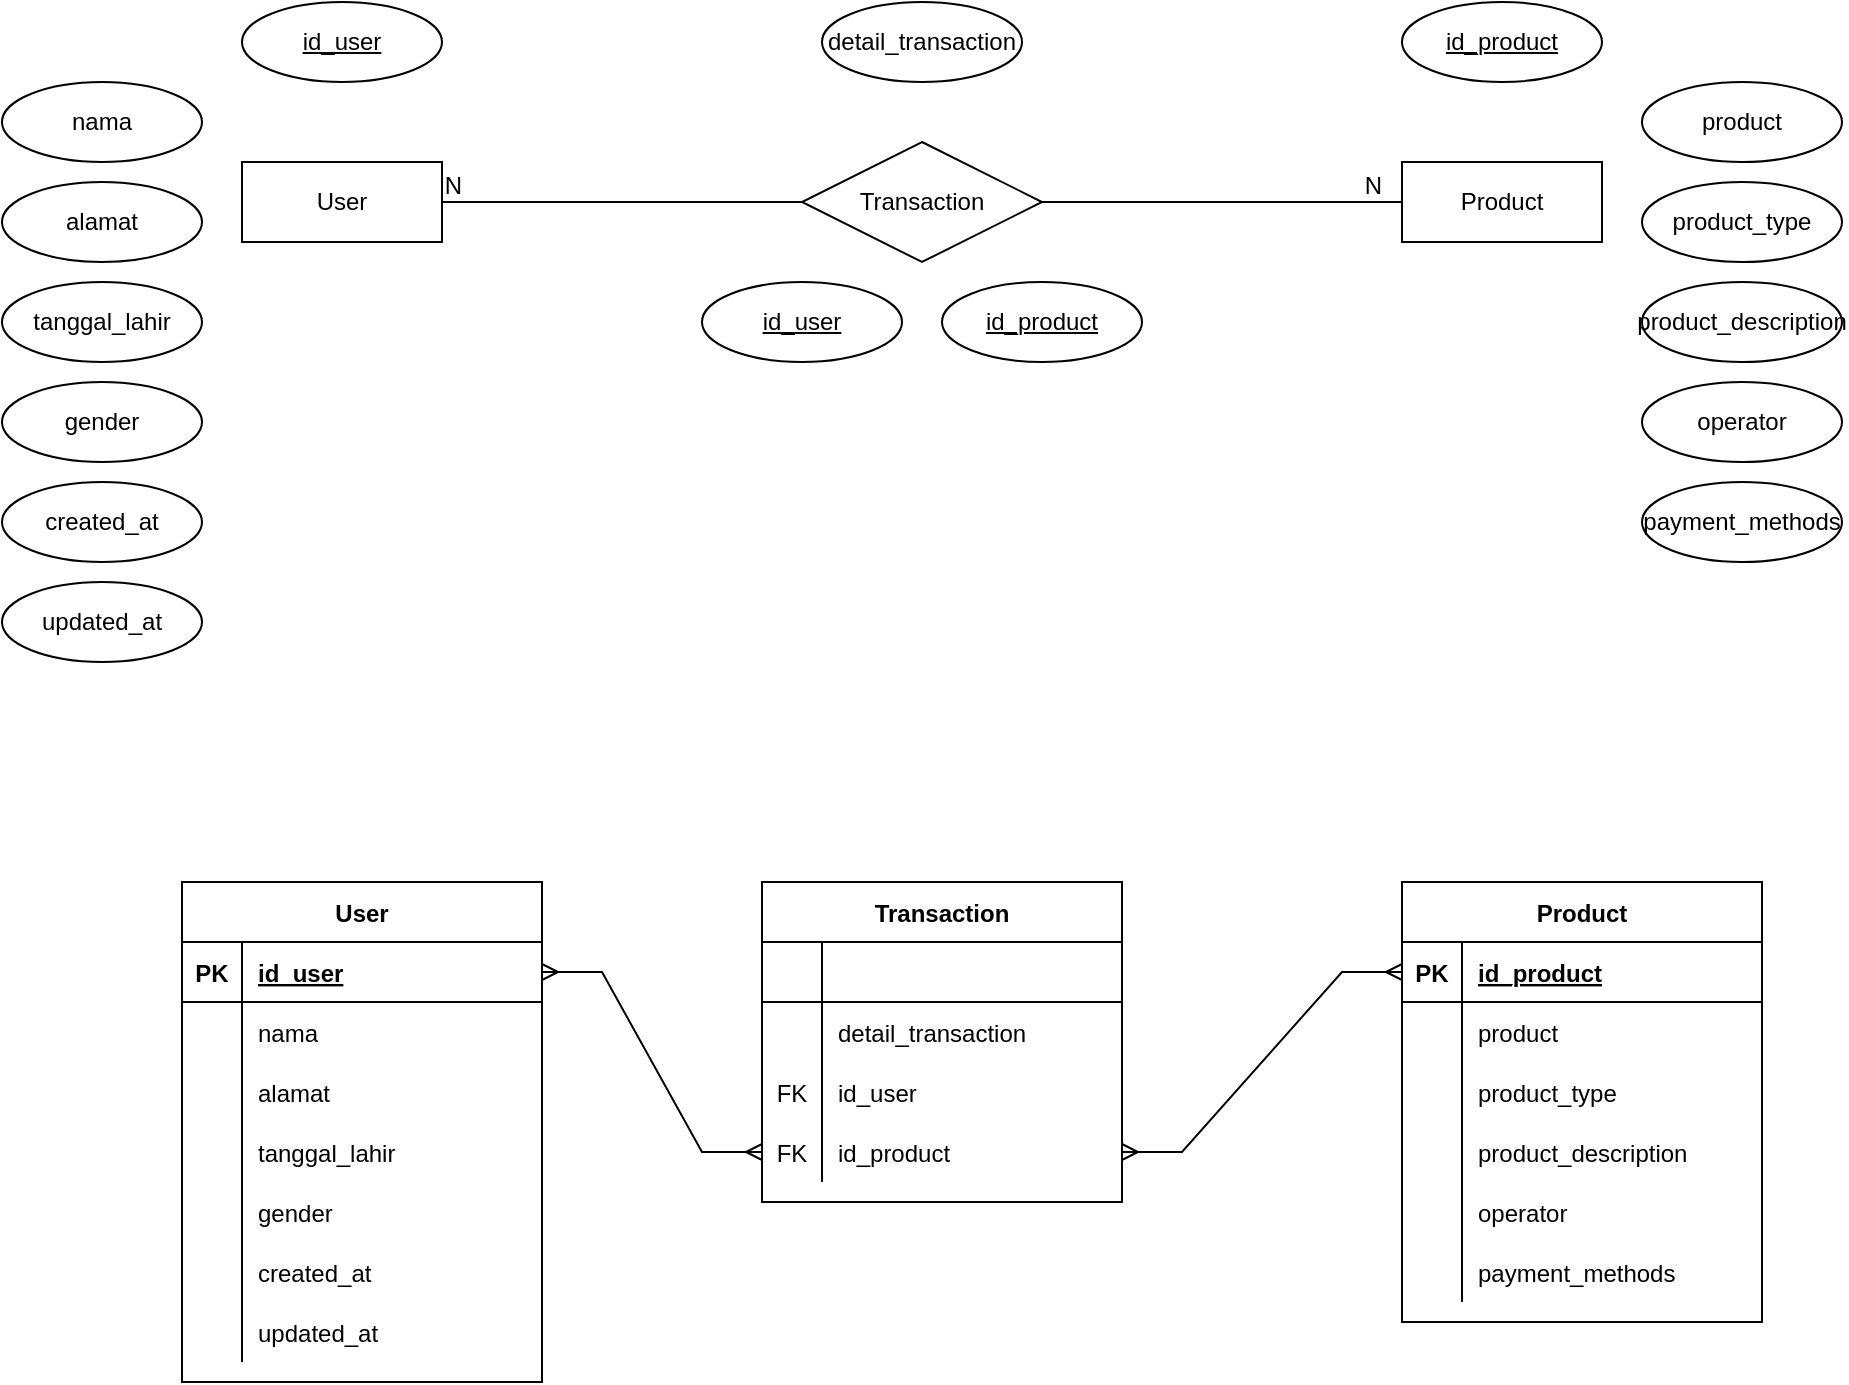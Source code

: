 <mxfile version="17.1.0" type="github">
  <diagram id="R2lEEEUBdFMjLlhIrx00" name="Page-1">
    <mxGraphModel dx="1614" dy="913" grid="1" gridSize="10" guides="1" tooltips="1" connect="1" arrows="1" fold="1" page="1" pageScale="1" pageWidth="850" pageHeight="1100" math="0" shadow="0" extFonts="Permanent Marker^https://fonts.googleapis.com/css?family=Permanent+Marker">
      <root>
        <mxCell id="0" />
        <mxCell id="1" parent="0" />
        <mxCell id="aikTMWKfpQfTaXULuV1q-1" value="User" style="whiteSpace=wrap;html=1;align=center;" vertex="1" parent="1">
          <mxGeometry x="60" y="240" width="100" height="40" as="geometry" />
        </mxCell>
        <mxCell id="aikTMWKfpQfTaXULuV1q-2" value="Product" style="whiteSpace=wrap;html=1;align=center;" vertex="1" parent="1">
          <mxGeometry x="640" y="240" width="100" height="40" as="geometry" />
        </mxCell>
        <mxCell id="aikTMWKfpQfTaXULuV1q-4" value="nama" style="ellipse;whiteSpace=wrap;html=1;align=center;" vertex="1" parent="1">
          <mxGeometry x="-60" y="200" width="100" height="40" as="geometry" />
        </mxCell>
        <mxCell id="aikTMWKfpQfTaXULuV1q-5" value="id_user" style="ellipse;whiteSpace=wrap;html=1;align=center;fontStyle=4;" vertex="1" parent="1">
          <mxGeometry x="60" y="160" width="100" height="40" as="geometry" />
        </mxCell>
        <mxCell id="aikTMWKfpQfTaXULuV1q-6" value="id_user" style="ellipse;whiteSpace=wrap;html=1;align=center;fontStyle=4;" vertex="1" parent="1">
          <mxGeometry x="290" y="300" width="100" height="40" as="geometry" />
        </mxCell>
        <mxCell id="aikTMWKfpQfTaXULuV1q-7" value="id_product" style="ellipse;whiteSpace=wrap;html=1;align=center;fontStyle=4;" vertex="1" parent="1">
          <mxGeometry x="640" y="160" width="100" height="40" as="geometry" />
        </mxCell>
        <mxCell id="aikTMWKfpQfTaXULuV1q-8" value="id_product" style="ellipse;whiteSpace=wrap;html=1;align=center;fontStyle=4;" vertex="1" parent="1">
          <mxGeometry x="410" y="300" width="100" height="40" as="geometry" />
        </mxCell>
        <mxCell id="aikTMWKfpQfTaXULuV1q-9" value="" style="endArrow=none;html=1;rounded=0;exitX=1;exitY=0.5;exitDx=0;exitDy=0;entryX=0;entryY=0.5;entryDx=0;entryDy=0;" edge="1" parent="1" source="aikTMWKfpQfTaXULuV1q-22" target="aikTMWKfpQfTaXULuV1q-2">
          <mxGeometry relative="1" as="geometry">
            <mxPoint x="450" y="260" as="sourcePoint" />
            <mxPoint x="580" y="260" as="targetPoint" />
          </mxGeometry>
        </mxCell>
        <mxCell id="aikTMWKfpQfTaXULuV1q-10" value="N" style="resizable=0;html=1;align=right;verticalAlign=bottom;" connectable="0" vertex="1" parent="aikTMWKfpQfTaXULuV1q-9">
          <mxGeometry x="1" relative="1" as="geometry">
            <mxPoint x="-10" as="offset" />
          </mxGeometry>
        </mxCell>
        <mxCell id="aikTMWKfpQfTaXULuV1q-11" value="" style="endArrow=none;html=1;rounded=0;entryX=0;entryY=0.5;entryDx=0;entryDy=0;exitX=1;exitY=0.5;exitDx=0;exitDy=0;" edge="1" parent="1" source="aikTMWKfpQfTaXULuV1q-1" target="aikTMWKfpQfTaXULuV1q-22">
          <mxGeometry relative="1" as="geometry">
            <mxPoint x="190" y="260" as="sourcePoint" />
            <mxPoint x="350" y="259.58" as="targetPoint" />
          </mxGeometry>
        </mxCell>
        <mxCell id="aikTMWKfpQfTaXULuV1q-12" value="N" style="resizable=0;html=1;align=right;verticalAlign=bottom;" connectable="0" vertex="1" parent="aikTMWKfpQfTaXULuV1q-11">
          <mxGeometry x="1" relative="1" as="geometry">
            <mxPoint x="-170" as="offset" />
          </mxGeometry>
        </mxCell>
        <mxCell id="aikTMWKfpQfTaXULuV1q-13" value="product_type" style="ellipse;whiteSpace=wrap;html=1;align=center;" vertex="1" parent="1">
          <mxGeometry x="760" y="250" width="100" height="40" as="geometry" />
        </mxCell>
        <mxCell id="aikTMWKfpQfTaXULuV1q-14" value="product_description" style="ellipse;whiteSpace=wrap;html=1;align=center;" vertex="1" parent="1">
          <mxGeometry x="760" y="300" width="100" height="40" as="geometry" />
        </mxCell>
        <mxCell id="aikTMWKfpQfTaXULuV1q-15" value="operator" style="ellipse;whiteSpace=wrap;html=1;align=center;" vertex="1" parent="1">
          <mxGeometry x="760" y="350" width="100" height="40" as="geometry" />
        </mxCell>
        <mxCell id="aikTMWKfpQfTaXULuV1q-16" value="payment_methods" style="ellipse;whiteSpace=wrap;html=1;align=center;" vertex="1" parent="1">
          <mxGeometry x="760" y="400" width="100" height="40" as="geometry" />
        </mxCell>
        <mxCell id="aikTMWKfpQfTaXULuV1q-17" value="alamat" style="ellipse;whiteSpace=wrap;html=1;align=center;" vertex="1" parent="1">
          <mxGeometry x="-60" y="250" width="100" height="40" as="geometry" />
        </mxCell>
        <mxCell id="aikTMWKfpQfTaXULuV1q-18" value="tanggal_lahir" style="ellipse;whiteSpace=wrap;html=1;align=center;" vertex="1" parent="1">
          <mxGeometry x="-60" y="300" width="100" height="40" as="geometry" />
        </mxCell>
        <mxCell id="aikTMWKfpQfTaXULuV1q-19" value="gender" style="ellipse;whiteSpace=wrap;html=1;align=center;" vertex="1" parent="1">
          <mxGeometry x="-60" y="350" width="100" height="40" as="geometry" />
        </mxCell>
        <mxCell id="aikTMWKfpQfTaXULuV1q-20" value="created_at" style="ellipse;whiteSpace=wrap;html=1;align=center;" vertex="1" parent="1">
          <mxGeometry x="-60" y="400" width="100" height="40" as="geometry" />
        </mxCell>
        <mxCell id="aikTMWKfpQfTaXULuV1q-21" value="updated_at" style="ellipse;whiteSpace=wrap;html=1;align=center;" vertex="1" parent="1">
          <mxGeometry x="-60" y="450" width="100" height="40" as="geometry" />
        </mxCell>
        <mxCell id="aikTMWKfpQfTaXULuV1q-22" value="Transaction" style="shape=rhombus;perimeter=rhombusPerimeter;whiteSpace=wrap;html=1;align=center;" vertex="1" parent="1">
          <mxGeometry x="340" y="230" width="120" height="60" as="geometry" />
        </mxCell>
        <mxCell id="aikTMWKfpQfTaXULuV1q-23" value="detail_transaction" style="ellipse;whiteSpace=wrap;html=1;align=center;" vertex="1" parent="1">
          <mxGeometry x="350" y="160" width="100" height="40" as="geometry" />
        </mxCell>
        <mxCell id="aikTMWKfpQfTaXULuV1q-24" value="User" style="shape=table;startSize=30;container=1;collapsible=1;childLayout=tableLayout;fixedRows=1;rowLines=0;fontStyle=1;align=center;resizeLast=1;" vertex="1" parent="1">
          <mxGeometry x="30" y="600" width="180" height="250" as="geometry" />
        </mxCell>
        <mxCell id="aikTMWKfpQfTaXULuV1q-25" value="" style="shape=tableRow;horizontal=0;startSize=0;swimlaneHead=0;swimlaneBody=0;fillColor=none;collapsible=0;dropTarget=0;points=[[0,0.5],[1,0.5]];portConstraint=eastwest;top=0;left=0;right=0;bottom=1;" vertex="1" parent="aikTMWKfpQfTaXULuV1q-24">
          <mxGeometry y="30" width="180" height="30" as="geometry" />
        </mxCell>
        <mxCell id="aikTMWKfpQfTaXULuV1q-26" value="PK" style="shape=partialRectangle;connectable=0;fillColor=none;top=0;left=0;bottom=0;right=0;fontStyle=1;overflow=hidden;" vertex="1" parent="aikTMWKfpQfTaXULuV1q-25">
          <mxGeometry width="30" height="30" as="geometry">
            <mxRectangle width="30" height="30" as="alternateBounds" />
          </mxGeometry>
        </mxCell>
        <mxCell id="aikTMWKfpQfTaXULuV1q-27" value="id_user" style="shape=partialRectangle;connectable=0;fillColor=none;top=0;left=0;bottom=0;right=0;align=left;spacingLeft=6;fontStyle=5;overflow=hidden;" vertex="1" parent="aikTMWKfpQfTaXULuV1q-25">
          <mxGeometry x="30" width="150" height="30" as="geometry">
            <mxRectangle width="150" height="30" as="alternateBounds" />
          </mxGeometry>
        </mxCell>
        <mxCell id="aikTMWKfpQfTaXULuV1q-28" value="" style="shape=tableRow;horizontal=0;startSize=0;swimlaneHead=0;swimlaneBody=0;fillColor=none;collapsible=0;dropTarget=0;points=[[0,0.5],[1,0.5]];portConstraint=eastwest;top=0;left=0;right=0;bottom=0;" vertex="1" parent="aikTMWKfpQfTaXULuV1q-24">
          <mxGeometry y="60" width="180" height="30" as="geometry" />
        </mxCell>
        <mxCell id="aikTMWKfpQfTaXULuV1q-29" value="" style="shape=partialRectangle;connectable=0;fillColor=none;top=0;left=0;bottom=0;right=0;editable=1;overflow=hidden;" vertex="1" parent="aikTMWKfpQfTaXULuV1q-28">
          <mxGeometry width="30" height="30" as="geometry">
            <mxRectangle width="30" height="30" as="alternateBounds" />
          </mxGeometry>
        </mxCell>
        <mxCell id="aikTMWKfpQfTaXULuV1q-30" value="nama" style="shape=partialRectangle;connectable=0;fillColor=none;top=0;left=0;bottom=0;right=0;align=left;spacingLeft=6;overflow=hidden;" vertex="1" parent="aikTMWKfpQfTaXULuV1q-28">
          <mxGeometry x="30" width="150" height="30" as="geometry">
            <mxRectangle width="150" height="30" as="alternateBounds" />
          </mxGeometry>
        </mxCell>
        <mxCell id="aikTMWKfpQfTaXULuV1q-31" value="" style="shape=tableRow;horizontal=0;startSize=0;swimlaneHead=0;swimlaneBody=0;fillColor=none;collapsible=0;dropTarget=0;points=[[0,0.5],[1,0.5]];portConstraint=eastwest;top=0;left=0;right=0;bottom=0;" vertex="1" parent="aikTMWKfpQfTaXULuV1q-24">
          <mxGeometry y="90" width="180" height="30" as="geometry" />
        </mxCell>
        <mxCell id="aikTMWKfpQfTaXULuV1q-32" value="" style="shape=partialRectangle;connectable=0;fillColor=none;top=0;left=0;bottom=0;right=0;editable=1;overflow=hidden;" vertex="1" parent="aikTMWKfpQfTaXULuV1q-31">
          <mxGeometry width="30" height="30" as="geometry">
            <mxRectangle width="30" height="30" as="alternateBounds" />
          </mxGeometry>
        </mxCell>
        <mxCell id="aikTMWKfpQfTaXULuV1q-33" value="alamat" style="shape=partialRectangle;connectable=0;fillColor=none;top=0;left=0;bottom=0;right=0;align=left;spacingLeft=6;overflow=hidden;" vertex="1" parent="aikTMWKfpQfTaXULuV1q-31">
          <mxGeometry x="30" width="150" height="30" as="geometry">
            <mxRectangle width="150" height="30" as="alternateBounds" />
          </mxGeometry>
        </mxCell>
        <mxCell id="aikTMWKfpQfTaXULuV1q-34" value="" style="shape=tableRow;horizontal=0;startSize=0;swimlaneHead=0;swimlaneBody=0;fillColor=none;collapsible=0;dropTarget=0;points=[[0,0.5],[1,0.5]];portConstraint=eastwest;top=0;left=0;right=0;bottom=0;" vertex="1" parent="aikTMWKfpQfTaXULuV1q-24">
          <mxGeometry y="120" width="180" height="30" as="geometry" />
        </mxCell>
        <mxCell id="aikTMWKfpQfTaXULuV1q-35" value="" style="shape=partialRectangle;connectable=0;fillColor=none;top=0;left=0;bottom=0;right=0;editable=1;overflow=hidden;" vertex="1" parent="aikTMWKfpQfTaXULuV1q-34">
          <mxGeometry width="30" height="30" as="geometry">
            <mxRectangle width="30" height="30" as="alternateBounds" />
          </mxGeometry>
        </mxCell>
        <mxCell id="aikTMWKfpQfTaXULuV1q-36" value="tanggal_lahir" style="shape=partialRectangle;connectable=0;fillColor=none;top=0;left=0;bottom=0;right=0;align=left;spacingLeft=6;overflow=hidden;" vertex="1" parent="aikTMWKfpQfTaXULuV1q-34">
          <mxGeometry x="30" width="150" height="30" as="geometry">
            <mxRectangle width="150" height="30" as="alternateBounds" />
          </mxGeometry>
        </mxCell>
        <mxCell id="aikTMWKfpQfTaXULuV1q-37" style="shape=tableRow;horizontal=0;startSize=0;swimlaneHead=0;swimlaneBody=0;fillColor=none;collapsible=0;dropTarget=0;points=[[0,0.5],[1,0.5]];portConstraint=eastwest;top=0;left=0;right=0;bottom=0;" vertex="1" parent="aikTMWKfpQfTaXULuV1q-24">
          <mxGeometry y="150" width="180" height="30" as="geometry" />
        </mxCell>
        <mxCell id="aikTMWKfpQfTaXULuV1q-38" style="shape=partialRectangle;connectable=0;fillColor=none;top=0;left=0;bottom=0;right=0;editable=1;overflow=hidden;" vertex="1" parent="aikTMWKfpQfTaXULuV1q-37">
          <mxGeometry width="30" height="30" as="geometry">
            <mxRectangle width="30" height="30" as="alternateBounds" />
          </mxGeometry>
        </mxCell>
        <mxCell id="aikTMWKfpQfTaXULuV1q-39" value="gender" style="shape=partialRectangle;connectable=0;fillColor=none;top=0;left=0;bottom=0;right=0;align=left;spacingLeft=6;overflow=hidden;" vertex="1" parent="aikTMWKfpQfTaXULuV1q-37">
          <mxGeometry x="30" width="150" height="30" as="geometry">
            <mxRectangle width="150" height="30" as="alternateBounds" />
          </mxGeometry>
        </mxCell>
        <mxCell id="aikTMWKfpQfTaXULuV1q-40" style="shape=tableRow;horizontal=0;startSize=0;swimlaneHead=0;swimlaneBody=0;fillColor=none;collapsible=0;dropTarget=0;points=[[0,0.5],[1,0.5]];portConstraint=eastwest;top=0;left=0;right=0;bottom=0;" vertex="1" parent="aikTMWKfpQfTaXULuV1q-24">
          <mxGeometry y="180" width="180" height="30" as="geometry" />
        </mxCell>
        <mxCell id="aikTMWKfpQfTaXULuV1q-41" style="shape=partialRectangle;connectable=0;fillColor=none;top=0;left=0;bottom=0;right=0;editable=1;overflow=hidden;" vertex="1" parent="aikTMWKfpQfTaXULuV1q-40">
          <mxGeometry width="30" height="30" as="geometry">
            <mxRectangle width="30" height="30" as="alternateBounds" />
          </mxGeometry>
        </mxCell>
        <mxCell id="aikTMWKfpQfTaXULuV1q-42" value="created_at" style="shape=partialRectangle;connectable=0;fillColor=none;top=0;left=0;bottom=0;right=0;align=left;spacingLeft=6;overflow=hidden;" vertex="1" parent="aikTMWKfpQfTaXULuV1q-40">
          <mxGeometry x="30" width="150" height="30" as="geometry">
            <mxRectangle width="150" height="30" as="alternateBounds" />
          </mxGeometry>
        </mxCell>
        <mxCell id="aikTMWKfpQfTaXULuV1q-43" style="shape=tableRow;horizontal=0;startSize=0;swimlaneHead=0;swimlaneBody=0;fillColor=none;collapsible=0;dropTarget=0;points=[[0,0.5],[1,0.5]];portConstraint=eastwest;top=0;left=0;right=0;bottom=0;" vertex="1" parent="aikTMWKfpQfTaXULuV1q-24">
          <mxGeometry y="210" width="180" height="30" as="geometry" />
        </mxCell>
        <mxCell id="aikTMWKfpQfTaXULuV1q-44" style="shape=partialRectangle;connectable=0;fillColor=none;top=0;left=0;bottom=0;right=0;editable=1;overflow=hidden;" vertex="1" parent="aikTMWKfpQfTaXULuV1q-43">
          <mxGeometry width="30" height="30" as="geometry">
            <mxRectangle width="30" height="30" as="alternateBounds" />
          </mxGeometry>
        </mxCell>
        <mxCell id="aikTMWKfpQfTaXULuV1q-45" value="updated_at" style="shape=partialRectangle;connectable=0;fillColor=none;top=0;left=0;bottom=0;right=0;align=left;spacingLeft=6;overflow=hidden;" vertex="1" parent="aikTMWKfpQfTaXULuV1q-43">
          <mxGeometry x="30" width="150" height="30" as="geometry">
            <mxRectangle width="150" height="30" as="alternateBounds" />
          </mxGeometry>
        </mxCell>
        <mxCell id="aikTMWKfpQfTaXULuV1q-46" value="Transaction" style="shape=table;startSize=30;container=1;collapsible=1;childLayout=tableLayout;fixedRows=1;rowLines=0;fontStyle=1;align=center;resizeLast=1;" vertex="1" parent="1">
          <mxGeometry x="320" y="600" width="180" height="160" as="geometry" />
        </mxCell>
        <mxCell id="aikTMWKfpQfTaXULuV1q-47" value="" style="shape=tableRow;horizontal=0;startSize=0;swimlaneHead=0;swimlaneBody=0;fillColor=none;collapsible=0;dropTarget=0;points=[[0,0.5],[1,0.5]];portConstraint=eastwest;top=0;left=0;right=0;bottom=1;" vertex="1" parent="aikTMWKfpQfTaXULuV1q-46">
          <mxGeometry y="30" width="180" height="30" as="geometry" />
        </mxCell>
        <mxCell id="aikTMWKfpQfTaXULuV1q-48" value="" style="shape=partialRectangle;connectable=0;fillColor=none;top=0;left=0;bottom=0;right=0;fontStyle=1;overflow=hidden;" vertex="1" parent="aikTMWKfpQfTaXULuV1q-47">
          <mxGeometry width="30" height="30" as="geometry">
            <mxRectangle width="30" height="30" as="alternateBounds" />
          </mxGeometry>
        </mxCell>
        <mxCell id="aikTMWKfpQfTaXULuV1q-49" value="" style="shape=partialRectangle;connectable=0;fillColor=none;top=0;left=0;bottom=0;right=0;align=left;spacingLeft=6;fontStyle=5;overflow=hidden;" vertex="1" parent="aikTMWKfpQfTaXULuV1q-47">
          <mxGeometry x="30" width="150" height="30" as="geometry">
            <mxRectangle width="150" height="30" as="alternateBounds" />
          </mxGeometry>
        </mxCell>
        <mxCell id="aikTMWKfpQfTaXULuV1q-50" value="" style="shape=tableRow;horizontal=0;startSize=0;swimlaneHead=0;swimlaneBody=0;fillColor=none;collapsible=0;dropTarget=0;points=[[0,0.5],[1,0.5]];portConstraint=eastwest;top=0;left=0;right=0;bottom=0;" vertex="1" parent="aikTMWKfpQfTaXULuV1q-46">
          <mxGeometry y="60" width="180" height="30" as="geometry" />
        </mxCell>
        <mxCell id="aikTMWKfpQfTaXULuV1q-51" value="" style="shape=partialRectangle;connectable=0;fillColor=none;top=0;left=0;bottom=0;right=0;editable=1;overflow=hidden;" vertex="1" parent="aikTMWKfpQfTaXULuV1q-50">
          <mxGeometry width="30" height="30" as="geometry">
            <mxRectangle width="30" height="30" as="alternateBounds" />
          </mxGeometry>
        </mxCell>
        <mxCell id="aikTMWKfpQfTaXULuV1q-52" value="detail_transaction" style="shape=partialRectangle;connectable=0;fillColor=none;top=0;left=0;bottom=0;right=0;align=left;spacingLeft=6;overflow=hidden;" vertex="1" parent="aikTMWKfpQfTaXULuV1q-50">
          <mxGeometry x="30" width="150" height="30" as="geometry">
            <mxRectangle width="150" height="30" as="alternateBounds" />
          </mxGeometry>
        </mxCell>
        <mxCell id="aikTMWKfpQfTaXULuV1q-53" value="" style="shape=tableRow;horizontal=0;startSize=0;swimlaneHead=0;swimlaneBody=0;fillColor=none;collapsible=0;dropTarget=0;points=[[0,0.5],[1,0.5]];portConstraint=eastwest;top=0;left=0;right=0;bottom=0;" vertex="1" parent="aikTMWKfpQfTaXULuV1q-46">
          <mxGeometry y="90" width="180" height="30" as="geometry" />
        </mxCell>
        <mxCell id="aikTMWKfpQfTaXULuV1q-54" value="FK" style="shape=partialRectangle;connectable=0;fillColor=none;top=0;left=0;bottom=0;right=0;editable=1;overflow=hidden;" vertex="1" parent="aikTMWKfpQfTaXULuV1q-53">
          <mxGeometry width="30" height="30" as="geometry">
            <mxRectangle width="30" height="30" as="alternateBounds" />
          </mxGeometry>
        </mxCell>
        <mxCell id="aikTMWKfpQfTaXULuV1q-55" value="id_user" style="shape=partialRectangle;connectable=0;fillColor=none;top=0;left=0;bottom=0;right=0;align=left;spacingLeft=6;overflow=hidden;" vertex="1" parent="aikTMWKfpQfTaXULuV1q-53">
          <mxGeometry x="30" width="150" height="30" as="geometry">
            <mxRectangle width="150" height="30" as="alternateBounds" />
          </mxGeometry>
        </mxCell>
        <mxCell id="aikTMWKfpQfTaXULuV1q-56" value="" style="shape=tableRow;horizontal=0;startSize=0;swimlaneHead=0;swimlaneBody=0;fillColor=none;collapsible=0;dropTarget=0;points=[[0,0.5],[1,0.5]];portConstraint=eastwest;top=0;left=0;right=0;bottom=0;" vertex="1" parent="aikTMWKfpQfTaXULuV1q-46">
          <mxGeometry y="120" width="180" height="30" as="geometry" />
        </mxCell>
        <mxCell id="aikTMWKfpQfTaXULuV1q-57" value="FK" style="shape=partialRectangle;connectable=0;fillColor=none;top=0;left=0;bottom=0;right=0;editable=1;overflow=hidden;" vertex="1" parent="aikTMWKfpQfTaXULuV1q-56">
          <mxGeometry width="30" height="30" as="geometry">
            <mxRectangle width="30" height="30" as="alternateBounds" />
          </mxGeometry>
        </mxCell>
        <mxCell id="aikTMWKfpQfTaXULuV1q-58" value="id_product" style="shape=partialRectangle;connectable=0;fillColor=none;top=0;left=0;bottom=0;right=0;align=left;spacingLeft=6;overflow=hidden;" vertex="1" parent="aikTMWKfpQfTaXULuV1q-56">
          <mxGeometry x="30" width="150" height="30" as="geometry">
            <mxRectangle width="150" height="30" as="alternateBounds" />
          </mxGeometry>
        </mxCell>
        <mxCell id="aikTMWKfpQfTaXULuV1q-68" value="Product" style="shape=table;startSize=30;container=1;collapsible=1;childLayout=tableLayout;fixedRows=1;rowLines=0;fontStyle=1;align=center;resizeLast=1;" vertex="1" parent="1">
          <mxGeometry x="640" y="600" width="180" height="220" as="geometry" />
        </mxCell>
        <mxCell id="aikTMWKfpQfTaXULuV1q-69" value="" style="shape=tableRow;horizontal=0;startSize=0;swimlaneHead=0;swimlaneBody=0;fillColor=none;collapsible=0;dropTarget=0;points=[[0,0.5],[1,0.5]];portConstraint=eastwest;top=0;left=0;right=0;bottom=1;" vertex="1" parent="aikTMWKfpQfTaXULuV1q-68">
          <mxGeometry y="30" width="180" height="30" as="geometry" />
        </mxCell>
        <mxCell id="aikTMWKfpQfTaXULuV1q-70" value="PK" style="shape=partialRectangle;connectable=0;fillColor=none;top=0;left=0;bottom=0;right=0;fontStyle=1;overflow=hidden;" vertex="1" parent="aikTMWKfpQfTaXULuV1q-69">
          <mxGeometry width="30" height="30" as="geometry">
            <mxRectangle width="30" height="30" as="alternateBounds" />
          </mxGeometry>
        </mxCell>
        <mxCell id="aikTMWKfpQfTaXULuV1q-71" value="id_product" style="shape=partialRectangle;connectable=0;fillColor=none;top=0;left=0;bottom=0;right=0;align=left;spacingLeft=6;fontStyle=5;overflow=hidden;" vertex="1" parent="aikTMWKfpQfTaXULuV1q-69">
          <mxGeometry x="30" width="150" height="30" as="geometry">
            <mxRectangle width="150" height="30" as="alternateBounds" />
          </mxGeometry>
        </mxCell>
        <mxCell id="aikTMWKfpQfTaXULuV1q-72" value="" style="shape=tableRow;horizontal=0;startSize=0;swimlaneHead=0;swimlaneBody=0;fillColor=none;collapsible=0;dropTarget=0;points=[[0,0.5],[1,0.5]];portConstraint=eastwest;top=0;left=0;right=0;bottom=0;" vertex="1" parent="aikTMWKfpQfTaXULuV1q-68">
          <mxGeometry y="60" width="180" height="30" as="geometry" />
        </mxCell>
        <mxCell id="aikTMWKfpQfTaXULuV1q-73" value="" style="shape=partialRectangle;connectable=0;fillColor=none;top=0;left=0;bottom=0;right=0;editable=1;overflow=hidden;" vertex="1" parent="aikTMWKfpQfTaXULuV1q-72">
          <mxGeometry width="30" height="30" as="geometry">
            <mxRectangle width="30" height="30" as="alternateBounds" />
          </mxGeometry>
        </mxCell>
        <mxCell id="aikTMWKfpQfTaXULuV1q-74" value="product" style="shape=partialRectangle;connectable=0;fillColor=none;top=0;left=0;bottom=0;right=0;align=left;spacingLeft=6;overflow=hidden;" vertex="1" parent="aikTMWKfpQfTaXULuV1q-72">
          <mxGeometry x="30" width="150" height="30" as="geometry">
            <mxRectangle width="150" height="30" as="alternateBounds" />
          </mxGeometry>
        </mxCell>
        <mxCell id="aikTMWKfpQfTaXULuV1q-75" value="" style="shape=tableRow;horizontal=0;startSize=0;swimlaneHead=0;swimlaneBody=0;fillColor=none;collapsible=0;dropTarget=0;points=[[0,0.5],[1,0.5]];portConstraint=eastwest;top=0;left=0;right=0;bottom=0;" vertex="1" parent="aikTMWKfpQfTaXULuV1q-68">
          <mxGeometry y="90" width="180" height="30" as="geometry" />
        </mxCell>
        <mxCell id="aikTMWKfpQfTaXULuV1q-76" value="" style="shape=partialRectangle;connectable=0;fillColor=none;top=0;left=0;bottom=0;right=0;editable=1;overflow=hidden;" vertex="1" parent="aikTMWKfpQfTaXULuV1q-75">
          <mxGeometry width="30" height="30" as="geometry">
            <mxRectangle width="30" height="30" as="alternateBounds" />
          </mxGeometry>
        </mxCell>
        <mxCell id="aikTMWKfpQfTaXULuV1q-77" value="product_type" style="shape=partialRectangle;connectable=0;fillColor=none;top=0;left=0;bottom=0;right=0;align=left;spacingLeft=6;overflow=hidden;" vertex="1" parent="aikTMWKfpQfTaXULuV1q-75">
          <mxGeometry x="30" width="150" height="30" as="geometry">
            <mxRectangle width="150" height="30" as="alternateBounds" />
          </mxGeometry>
        </mxCell>
        <mxCell id="aikTMWKfpQfTaXULuV1q-78" value="" style="shape=tableRow;horizontal=0;startSize=0;swimlaneHead=0;swimlaneBody=0;fillColor=none;collapsible=0;dropTarget=0;points=[[0,0.5],[1,0.5]];portConstraint=eastwest;top=0;left=0;right=0;bottom=0;" vertex="1" parent="aikTMWKfpQfTaXULuV1q-68">
          <mxGeometry y="120" width="180" height="30" as="geometry" />
        </mxCell>
        <mxCell id="aikTMWKfpQfTaXULuV1q-79" value="" style="shape=partialRectangle;connectable=0;fillColor=none;top=0;left=0;bottom=0;right=0;editable=1;overflow=hidden;" vertex="1" parent="aikTMWKfpQfTaXULuV1q-78">
          <mxGeometry width="30" height="30" as="geometry">
            <mxRectangle width="30" height="30" as="alternateBounds" />
          </mxGeometry>
        </mxCell>
        <mxCell id="aikTMWKfpQfTaXULuV1q-80" value="product_description" style="shape=partialRectangle;connectable=0;fillColor=none;top=0;left=0;bottom=0;right=0;align=left;spacingLeft=6;overflow=hidden;" vertex="1" parent="aikTMWKfpQfTaXULuV1q-78">
          <mxGeometry x="30" width="150" height="30" as="geometry">
            <mxRectangle width="150" height="30" as="alternateBounds" />
          </mxGeometry>
        </mxCell>
        <mxCell id="aikTMWKfpQfTaXULuV1q-81" style="shape=tableRow;horizontal=0;startSize=0;swimlaneHead=0;swimlaneBody=0;fillColor=none;collapsible=0;dropTarget=0;points=[[0,0.5],[1,0.5]];portConstraint=eastwest;top=0;left=0;right=0;bottom=0;" vertex="1" parent="aikTMWKfpQfTaXULuV1q-68">
          <mxGeometry y="150" width="180" height="30" as="geometry" />
        </mxCell>
        <mxCell id="aikTMWKfpQfTaXULuV1q-82" style="shape=partialRectangle;connectable=0;fillColor=none;top=0;left=0;bottom=0;right=0;editable=1;overflow=hidden;" vertex="1" parent="aikTMWKfpQfTaXULuV1q-81">
          <mxGeometry width="30" height="30" as="geometry">
            <mxRectangle width="30" height="30" as="alternateBounds" />
          </mxGeometry>
        </mxCell>
        <mxCell id="aikTMWKfpQfTaXULuV1q-83" value="operator" style="shape=partialRectangle;connectable=0;fillColor=none;top=0;left=0;bottom=0;right=0;align=left;spacingLeft=6;overflow=hidden;" vertex="1" parent="aikTMWKfpQfTaXULuV1q-81">
          <mxGeometry x="30" width="150" height="30" as="geometry">
            <mxRectangle width="150" height="30" as="alternateBounds" />
          </mxGeometry>
        </mxCell>
        <mxCell id="aikTMWKfpQfTaXULuV1q-84" style="shape=tableRow;horizontal=0;startSize=0;swimlaneHead=0;swimlaneBody=0;fillColor=none;collapsible=0;dropTarget=0;points=[[0,0.5],[1,0.5]];portConstraint=eastwest;top=0;left=0;right=0;bottom=0;" vertex="1" parent="aikTMWKfpQfTaXULuV1q-68">
          <mxGeometry y="180" width="180" height="30" as="geometry" />
        </mxCell>
        <mxCell id="aikTMWKfpQfTaXULuV1q-85" style="shape=partialRectangle;connectable=0;fillColor=none;top=0;left=0;bottom=0;right=0;editable=1;overflow=hidden;" vertex="1" parent="aikTMWKfpQfTaXULuV1q-84">
          <mxGeometry width="30" height="30" as="geometry">
            <mxRectangle width="30" height="30" as="alternateBounds" />
          </mxGeometry>
        </mxCell>
        <mxCell id="aikTMWKfpQfTaXULuV1q-86" value="payment_methods" style="shape=partialRectangle;connectable=0;fillColor=none;top=0;left=0;bottom=0;right=0;align=left;spacingLeft=6;overflow=hidden;" vertex="1" parent="aikTMWKfpQfTaXULuV1q-84">
          <mxGeometry x="30" width="150" height="30" as="geometry">
            <mxRectangle width="150" height="30" as="alternateBounds" />
          </mxGeometry>
        </mxCell>
        <mxCell id="aikTMWKfpQfTaXULuV1q-90" value="product" style="ellipse;whiteSpace=wrap;html=1;align=center;" vertex="1" parent="1">
          <mxGeometry x="760" y="200" width="100" height="40" as="geometry" />
        </mxCell>
        <mxCell id="aikTMWKfpQfTaXULuV1q-91" value="" style="edgeStyle=entityRelationEdgeStyle;fontSize=12;html=1;endArrow=ERmany;startArrow=ERmany;rounded=0;exitX=1;exitY=0.5;exitDx=0;exitDy=0;entryX=0;entryY=0.5;entryDx=0;entryDy=0;" edge="1" parent="1" source="aikTMWKfpQfTaXULuV1q-25" target="aikTMWKfpQfTaXULuV1q-56">
          <mxGeometry width="100" height="100" relative="1" as="geometry">
            <mxPoint x="270" y="640" as="sourcePoint" />
            <mxPoint x="370" y="540" as="targetPoint" />
          </mxGeometry>
        </mxCell>
        <mxCell id="aikTMWKfpQfTaXULuV1q-92" value="" style="edgeStyle=entityRelationEdgeStyle;fontSize=12;html=1;endArrow=ERmany;startArrow=ERmany;rounded=0;entryX=0;entryY=0.5;entryDx=0;entryDy=0;exitX=1;exitY=0.5;exitDx=0;exitDy=0;" edge="1" parent="1" source="aikTMWKfpQfTaXULuV1q-56" target="aikTMWKfpQfTaXULuV1q-69">
          <mxGeometry width="100" height="100" relative="1" as="geometry">
            <mxPoint x="490" y="730" as="sourcePoint" />
            <mxPoint x="590" y="630" as="targetPoint" />
          </mxGeometry>
        </mxCell>
      </root>
    </mxGraphModel>
  </diagram>
</mxfile>
